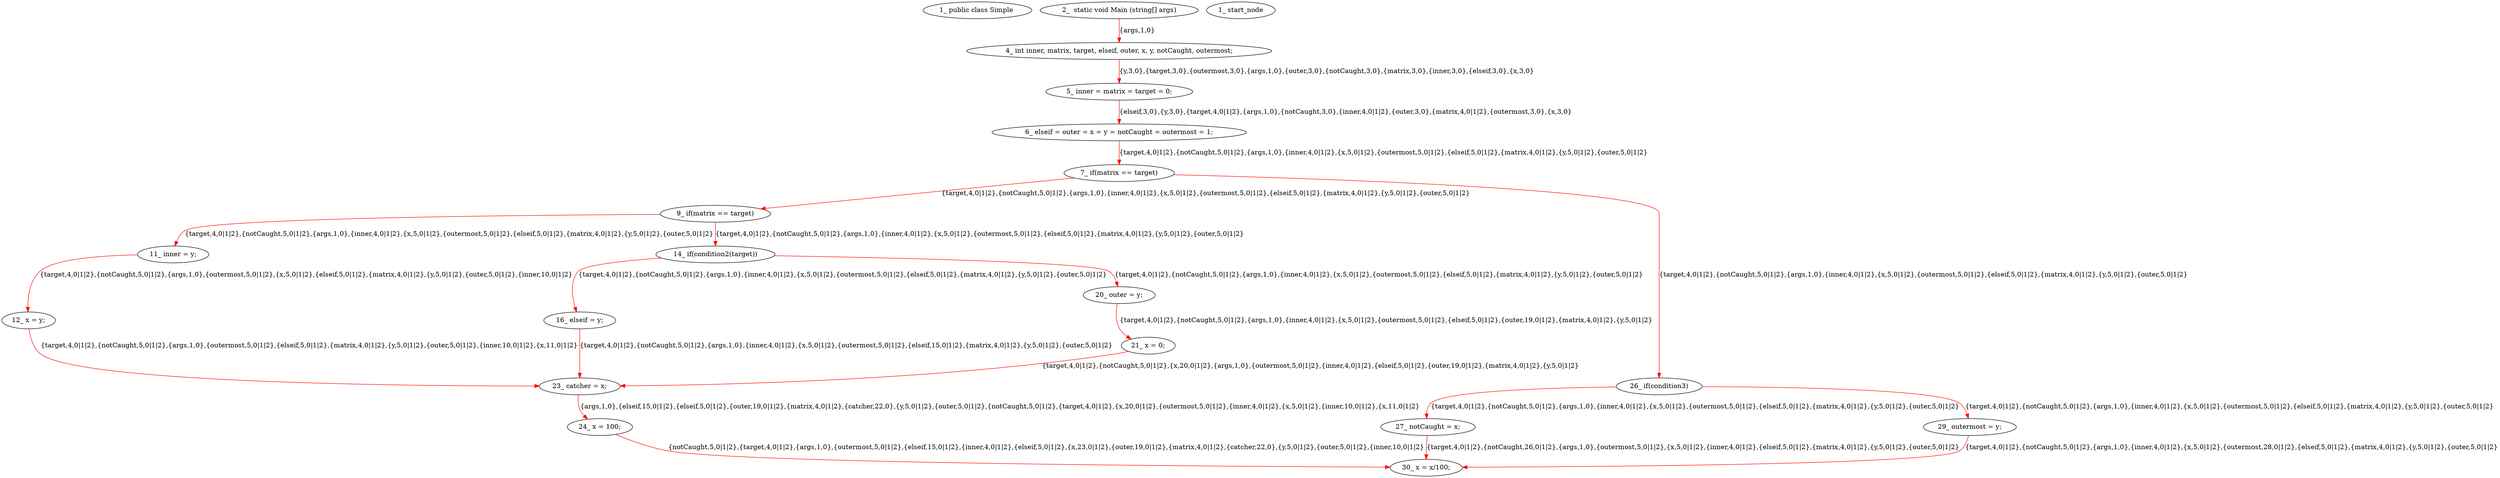 digraph  {
6 [label="1_\ public\ class\ Simple\ ", type_label=class_declaration];
10 [label="2_\ \ static\ void\ Main\ \(string\[\]\ args\)", type_label=method_declaration];
21 [label="4_\ int\ inner,\ matrix,\ target,\ elseif,\ outer,\ x,\ y,\ notCaught,\ outermost;", type_label=expression_statement];
41 [label="5_\ inner\ =\ matrix\ =\ target\ =\ 0;", type_label=expression_statement];
49 [label="6_\ elseif\ =\ outer\ =\ x\ =\ y\ =\ notCaught\ =\ outermost\ =\ 1;", type_label=expression_statement];
63 [label="7_\ if\(matrix\ ==\ target\)", type_label=if];
69 [label="9_\ if\(matrix\ ==\ target\)", type_label=if];
75 [label="11_\ inner\ =\ y;", type_label=expression_statement];
79 [label="12_\ x\ =\ y;", type_label=expression_statement];
83 [label="14_\ if\(condition2\(target\)\)", type_label=if];
90 [label="16_\ elseif\ =\ y;", type_label=expression_statement];
95 [label="20_\ outer\ =\ y;", type_label=expression_statement];
99 [label="21_\ x\ =\ 0;", type_label=expression_statement];
103 [label="23_\ catcher\ =\ x;", type_label=expression_statement];
107 [label="24_\ x\ =\ 100;", type_label=expression_statement];
111 [label="26_\ if\(condition3\)", type_label=if];
114 [label="27_\ notCaught\ =\ x;", type_label=expression_statement];
118 [label="29_\ outermost\ =\ y;", type_label=expression_statement];
122 [label="30_\ x\ =\ x/100;", type_label=expression_statement];
1 [label="1_\ start_node", type_label=start];
10 -> 21  [color=red, controlflow_type=first_next_line, edge_type=CFG_edge, key=0, label="{args,1,0}"];
21 -> 41  [color=red, controlflow_type="next_line 1", edge_type=CFG_edge, key=0, label="{y,3,0},{target,3,0},{outermost,3,0},{args,1,0},{outer,3,0},{notCaught,3,0},{matrix,3,0},{inner,3,0},{elseif,3,0},{x,3,0}"];
41 -> 49  [color=red, controlflow_type="next_line 1", edge_type=CFG_edge, key=0, label="{elseif,3,0},{y,3,0},{target,4,0|1|2},{args,1,0},{notCaught,3,0},{inner,4,0|1|2},{outer,3,0},{matrix,4,0|1|2},{outermost,3,0},{x,3,0}"];
49 -> 63  [color=red, controlflow_type="next_line 1", edge_type=CFG_edge, key=0, label="{target,4,0|1|2},{notCaught,5,0|1|2},{args,1,0},{inner,4,0|1|2},{x,5,0|1|2},{outermost,5,0|1|2},{elseif,5,0|1|2},{matrix,4,0|1|2},{y,5,0|1|2},{outer,5,0|1|2}"];
63 -> 69  [color=red, controlflow_type=pos_next, edge_type=CFG_edge, key=0, label="{target,4,0|1|2},{notCaught,5,0|1|2},{args,1,0},{inner,4,0|1|2},{x,5,0|1|2},{outermost,5,0|1|2},{elseif,5,0|1|2},{matrix,4,0|1|2},{y,5,0|1|2},{outer,5,0|1|2}"];
63 -> 111  [color=red, controlflow_type=neg_next, edge_type=CFG_edge, key=0, label="{target,4,0|1|2},{notCaught,5,0|1|2},{args,1,0},{inner,4,0|1|2},{x,5,0|1|2},{outermost,5,0|1|2},{elseif,5,0|1|2},{matrix,4,0|1|2},{y,5,0|1|2},{outer,5,0|1|2}"];
69 -> 75  [color=red, controlflow_type=pos_next, edge_type=CFG_edge, key=0, label="{target,4,0|1|2},{notCaught,5,0|1|2},{args,1,0},{inner,4,0|1|2},{x,5,0|1|2},{outermost,5,0|1|2},{elseif,5,0|1|2},{matrix,4,0|1|2},{y,5,0|1|2},{outer,5,0|1|2}"];
69 -> 83  [color=red, controlflow_type=neg_next, edge_type=CFG_edge, key=0, label="{target,4,0|1|2},{notCaught,5,0|1|2},{args,1,0},{inner,4,0|1|2},{x,5,0|1|2},{outermost,5,0|1|2},{elseif,5,0|1|2},{matrix,4,0|1|2},{y,5,0|1|2},{outer,5,0|1|2}"];
75 -> 79  [color=red, controlflow_type="next_line 1", edge_type=CFG_edge, key=0, label="{target,4,0|1|2},{notCaught,5,0|1|2},{args,1,0},{outermost,5,0|1|2},{x,5,0|1|2},{elseif,5,0|1|2},{matrix,4,0|1|2},{y,5,0|1|2},{outer,5,0|1|2},{inner,10,0|1|2}"];
79 -> 103  [color=red, controlflow_type="next_line 2", edge_type=CFG_edge, key=0, label="{target,4,0|1|2},{notCaught,5,0|1|2},{args,1,0},{outermost,5,0|1|2},{elseif,5,0|1|2},{matrix,4,0|1|2},{y,5,0|1|2},{outer,5,0|1|2},{inner,10,0|1|2},{x,11,0|1|2}"];
83 -> 90  [color=red, controlflow_type=pos_next, edge_type=CFG_edge, key=0, label="{target,4,0|1|2},{notCaught,5,0|1|2},{args,1,0},{inner,4,0|1|2},{x,5,0|1|2},{outermost,5,0|1|2},{elseif,5,0|1|2},{matrix,4,0|1|2},{y,5,0|1|2},{outer,5,0|1|2}"];
83 -> 95  [color=red, controlflow_type=neg_next, edge_type=CFG_edge, key=0, label="{target,4,0|1|2},{notCaught,5,0|1|2},{args,1,0},{inner,4,0|1|2},{x,5,0|1|2},{outermost,5,0|1|2},{elseif,5,0|1|2},{matrix,4,0|1|2},{y,5,0|1|2},{outer,5,0|1|2}"];
90 -> 103  [color=red, controlflow_type="next_line 2", edge_type=CFG_edge, key=0, label="{target,4,0|1|2},{notCaught,5,0|1|2},{args,1,0},{inner,4,0|1|2},{x,5,0|1|2},{outermost,5,0|1|2},{elseif,15,0|1|2},{matrix,4,0|1|2},{y,5,0|1|2},{outer,5,0|1|2}"];
95 -> 99  [color=red, controlflow_type="next_line 1", edge_type=CFG_edge, key=0, label="{target,4,0|1|2},{notCaught,5,0|1|2},{args,1,0},{inner,4,0|1|2},{x,5,0|1|2},{outermost,5,0|1|2},{elseif,5,0|1|2},{outer,19,0|1|2},{matrix,4,0|1|2},{y,5,0|1|2}"];
99 -> 103  [color=red, controlflow_type="next_line 4", edge_type=CFG_edge, key=0, label="{target,4,0|1|2},{notCaught,5,0|1|2},{x,20,0|1|2},{args,1,0},{outermost,5,0|1|2},{inner,4,0|1|2},{elseif,5,0|1|2},{outer,19,0|1|2},{matrix,4,0|1|2},{y,5,0|1|2}"];
103 -> 107  [color=red, controlflow_type="next_line 1", edge_type=CFG_edge, key=0, label="{args,1,0},{elseif,15,0|1|2},{elseif,5,0|1|2},{outer,19,0|1|2},{matrix,4,0|1|2},{catcher,22,0},{y,5,0|1|2},{outer,5,0|1|2},{notCaught,5,0|1|2},{target,4,0|1|2},{x,20,0|1|2},{outermost,5,0|1|2},{inner,4,0|1|2},{x,5,0|1|2},{inner,10,0|1|2},{x,11,0|1|2}"];
107 -> 122  [color=red, controlflow_type="next_line 2", edge_type=CFG_edge, key=0, label="{notCaught,5,0|1|2},{target,4,0|1|2},{args,1,0},{outermost,5,0|1|2},{elseif,15,0|1|2},{inner,4,0|1|2},{elseif,5,0|1|2},{x,23,0|1|2},{outer,19,0|1|2},{matrix,4,0|1|2},{catcher,22,0},{y,5,0|1|2},{outer,5,0|1|2},{inner,10,0|1|2}"];
111 -> 114  [color=red, controlflow_type=pos_next, edge_type=CFG_edge, key=0, label="{target,4,0|1|2},{notCaught,5,0|1|2},{args,1,0},{inner,4,0|1|2},{x,5,0|1|2},{outermost,5,0|1|2},{elseif,5,0|1|2},{matrix,4,0|1|2},{y,5,0|1|2},{outer,5,0|1|2}"];
111 -> 118  [color=red, controlflow_type=neg_next, edge_type=CFG_edge, key=0, label="{target,4,0|1|2},{notCaught,5,0|1|2},{args,1,0},{inner,4,0|1|2},{x,5,0|1|2},{outermost,5,0|1|2},{elseif,5,0|1|2},{matrix,4,0|1|2},{y,5,0|1|2},{outer,5,0|1|2}"];
114 -> 122  [color=red, controlflow_type="next_line 2", edge_type=CFG_edge, key=0, label="{target,4,0|1|2},{notCaught,26,0|1|2},{args,1,0},{outermost,5,0|1|2},{x,5,0|1|2},{inner,4,0|1|2},{elseif,5,0|1|2},{matrix,4,0|1|2},{y,5,0|1|2},{outer,5,0|1|2}"];
118 -> 122  [color=red, controlflow_type="next_line 4", edge_type=CFG_edge, key=0, label="{target,4,0|1|2},{notCaught,5,0|1|2},{args,1,0},{inner,4,0|1|2},{x,5,0|1|2},{outermost,28,0|1|2},{elseif,5,0|1|2},{matrix,4,0|1|2},{y,5,0|1|2},{outer,5,0|1|2}"];
}
